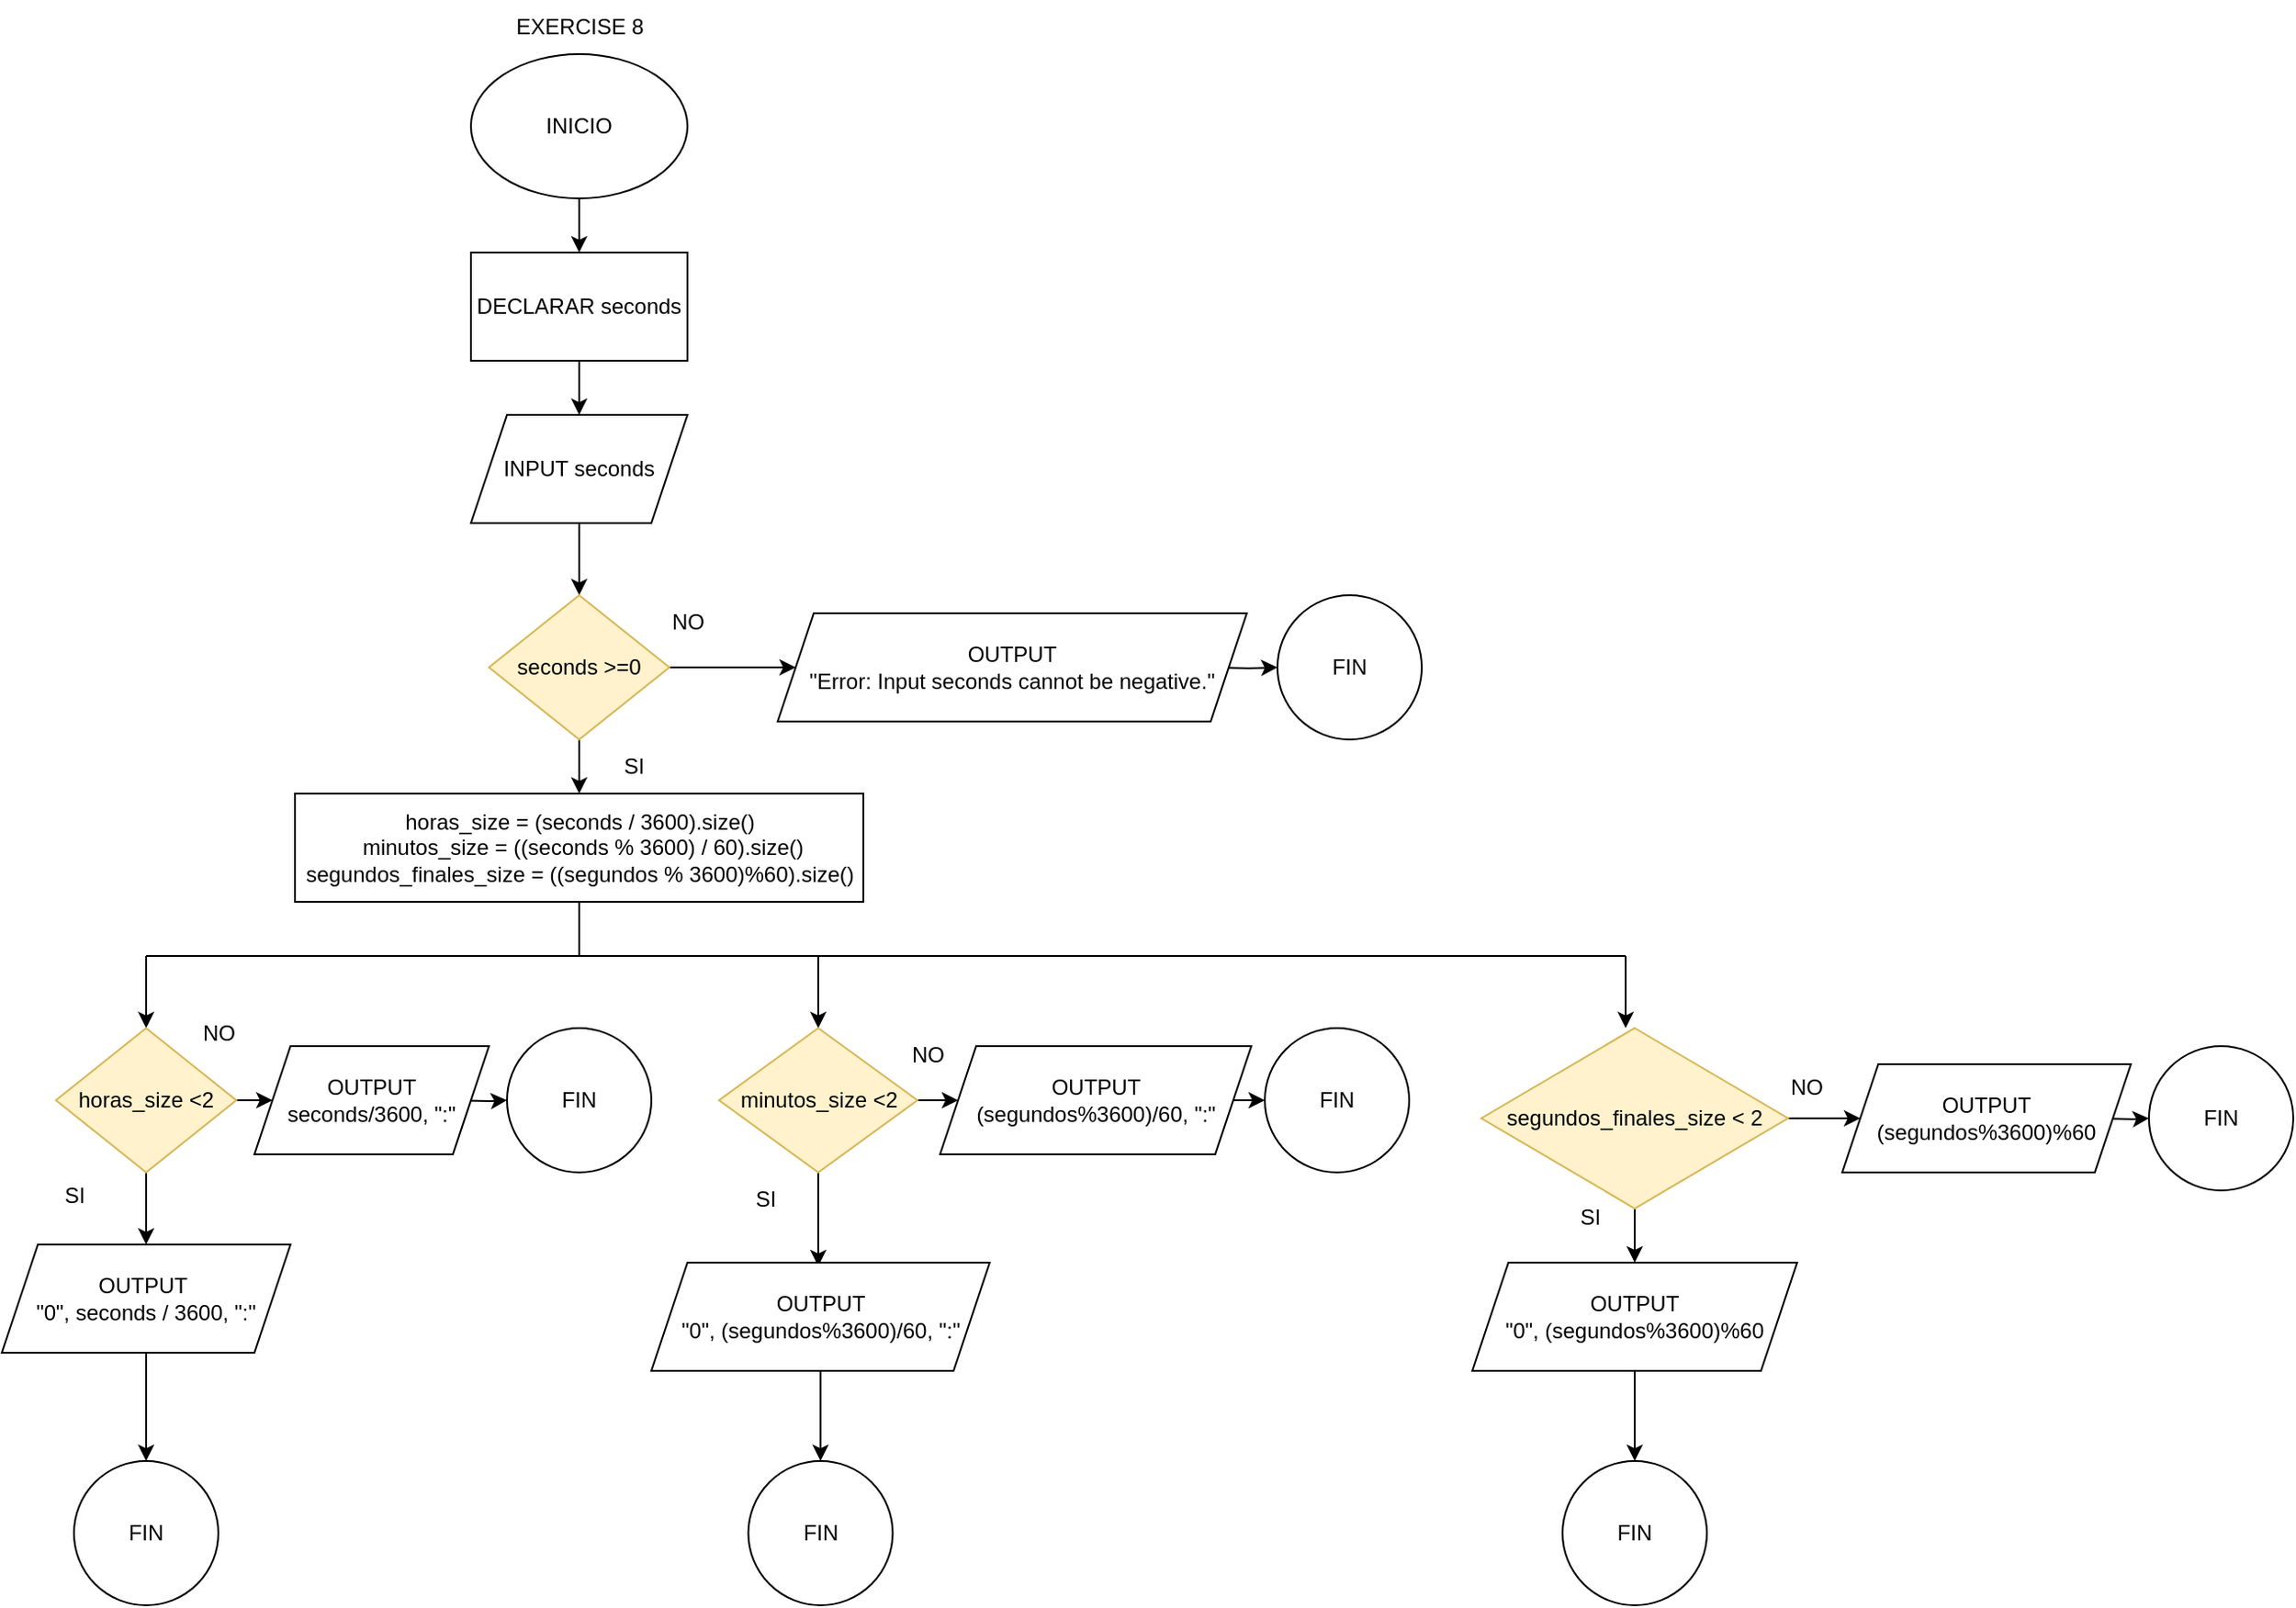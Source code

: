 <mxfile version="24.4.0" type="device">
  <diagram name="EXERCISE-1" id="7WXvErT6jwQCl5LBhXy7">
    <mxGraphModel dx="838" dy="455" grid="1" gridSize="10" guides="1" tooltips="1" connect="1" arrows="1" fold="1" page="1" pageScale="1" pageWidth="850" pageHeight="1100" math="0" shadow="0">
      <root>
        <mxCell id="0" />
        <mxCell id="1" parent="0" />
        <mxCell id="-hOMn0kYKFU-R9jvK8EN-38" value="EXERCISE 8" style="text;html=1;align=center;verticalAlign=middle;resizable=0;points=[];autosize=1;strokeColor=none;fillColor=none;" parent="1" vertex="1">
          <mxGeometry x="345" y="5" width="90" height="30" as="geometry" />
        </mxCell>
        <mxCell id="jAzLcmatW34AS9ptDqRP-270" value="" style="edgeStyle=orthogonalEdgeStyle;rounded=0;orthogonalLoop=1;jettySize=auto;html=1;" edge="1" parent="1" source="jAzLcmatW34AS9ptDqRP-271" target="jAzLcmatW34AS9ptDqRP-273">
          <mxGeometry relative="1" as="geometry" />
        </mxCell>
        <mxCell id="jAzLcmatW34AS9ptDqRP-271" value="INICIO" style="ellipse;whiteSpace=wrap;html=1;" vertex="1" parent="1">
          <mxGeometry x="330" y="35" width="120" height="80" as="geometry" />
        </mxCell>
        <mxCell id="jAzLcmatW34AS9ptDqRP-272" value="" style="edgeStyle=orthogonalEdgeStyle;rounded=0;orthogonalLoop=1;jettySize=auto;html=1;" edge="1" parent="1" source="jAzLcmatW34AS9ptDqRP-273" target="jAzLcmatW34AS9ptDqRP-275">
          <mxGeometry relative="1" as="geometry" />
        </mxCell>
        <mxCell id="jAzLcmatW34AS9ptDqRP-273" value="DECLARAR seconds" style="whiteSpace=wrap;html=1;" vertex="1" parent="1">
          <mxGeometry x="330" y="145" width="120" height="60" as="geometry" />
        </mxCell>
        <mxCell id="jAzLcmatW34AS9ptDqRP-274" value="" style="edgeStyle=orthogonalEdgeStyle;rounded=0;orthogonalLoop=1;jettySize=auto;html=1;" edge="1" parent="1" source="jAzLcmatW34AS9ptDqRP-275" target="jAzLcmatW34AS9ptDqRP-304">
          <mxGeometry relative="1" as="geometry" />
        </mxCell>
        <mxCell id="jAzLcmatW34AS9ptDqRP-275" value="INPUT seconds" style="shape=parallelogram;perimeter=parallelogramPerimeter;whiteSpace=wrap;html=1;fixedSize=1;" vertex="1" parent="1">
          <mxGeometry x="330" y="235" width="120" height="60" as="geometry" />
        </mxCell>
        <mxCell id="jAzLcmatW34AS9ptDqRP-276" value="horas_size = (seconds / 3600).size()&lt;div&gt;&amp;nbsp;minutos_size = ((seconds % 3600) / 60).size()&lt;/div&gt;&lt;div&gt;segundos_finales_size = ((segundos % 3600)%60).size()&lt;/div&gt;" style="whiteSpace=wrap;html=1;" vertex="1" parent="1">
          <mxGeometry x="232.5" y="445" width="315" height="60" as="geometry" />
        </mxCell>
        <mxCell id="jAzLcmatW34AS9ptDqRP-277" value="" style="endArrow=none;html=1;rounded=0;entryX=0.5;entryY=1;entryDx=0;entryDy=0;" edge="1" parent="1" target="jAzLcmatW34AS9ptDqRP-276">
          <mxGeometry width="50" height="50" relative="1" as="geometry">
            <mxPoint x="390" y="535" as="sourcePoint" />
            <mxPoint x="500" y="615" as="targetPoint" />
          </mxGeometry>
        </mxCell>
        <mxCell id="jAzLcmatW34AS9ptDqRP-278" value="" style="endArrow=none;html=1;rounded=0;" edge="1" parent="1">
          <mxGeometry width="50" height="50" relative="1" as="geometry">
            <mxPoint x="150" y="535" as="sourcePoint" />
            <mxPoint x="970" y="535" as="targetPoint" />
          </mxGeometry>
        </mxCell>
        <mxCell id="jAzLcmatW34AS9ptDqRP-279" value="" style="endArrow=classic;html=1;rounded=0;" edge="1" parent="1">
          <mxGeometry width="50" height="50" relative="1" as="geometry">
            <mxPoint x="150" y="535" as="sourcePoint" />
            <mxPoint x="150" y="575" as="targetPoint" />
          </mxGeometry>
        </mxCell>
        <mxCell id="jAzLcmatW34AS9ptDqRP-280" value="" style="endArrow=classic;html=1;rounded=0;" edge="1" parent="1">
          <mxGeometry width="50" height="50" relative="1" as="geometry">
            <mxPoint x="522.5" y="535" as="sourcePoint" />
            <mxPoint x="522.5" y="575" as="targetPoint" />
          </mxGeometry>
        </mxCell>
        <mxCell id="jAzLcmatW34AS9ptDqRP-281" value="" style="endArrow=classic;html=1;rounded=0;" edge="1" parent="1">
          <mxGeometry width="50" height="50" relative="1" as="geometry">
            <mxPoint x="970.0" y="535" as="sourcePoint" />
            <mxPoint x="970.0" y="575" as="targetPoint" />
          </mxGeometry>
        </mxCell>
        <mxCell id="jAzLcmatW34AS9ptDqRP-282" value="" style="edgeStyle=orthogonalEdgeStyle;rounded=0;orthogonalLoop=1;jettySize=auto;html=1;" edge="1" parent="1" source="jAzLcmatW34AS9ptDqRP-284">
          <mxGeometry relative="1" as="geometry">
            <mxPoint x="150" y="695" as="targetPoint" />
          </mxGeometry>
        </mxCell>
        <mxCell id="jAzLcmatW34AS9ptDqRP-283" value="" style="edgeStyle=orthogonalEdgeStyle;rounded=0;orthogonalLoop=1;jettySize=auto;html=1;" edge="1" parent="1" source="jAzLcmatW34AS9ptDqRP-284">
          <mxGeometry relative="1" as="geometry">
            <mxPoint x="220" y="615" as="targetPoint" />
          </mxGeometry>
        </mxCell>
        <mxCell id="jAzLcmatW34AS9ptDqRP-284" value="horas_size &amp;lt;2" style="rhombus;whiteSpace=wrap;html=1;fillColor=#fff2cc;strokeColor=#d6b656;" vertex="1" parent="1">
          <mxGeometry x="100" y="575" width="100" height="80" as="geometry" />
        </mxCell>
        <mxCell id="jAzLcmatW34AS9ptDqRP-285" value="" style="edgeStyle=orthogonalEdgeStyle;rounded=0;orthogonalLoop=1;jettySize=auto;html=1;" edge="1" parent="1" source="jAzLcmatW34AS9ptDqRP-287">
          <mxGeometry relative="1" as="geometry">
            <mxPoint x="522.5" y="707" as="targetPoint" />
          </mxGeometry>
        </mxCell>
        <mxCell id="jAzLcmatW34AS9ptDqRP-286" value="" style="edgeStyle=orthogonalEdgeStyle;rounded=0;orthogonalLoop=1;jettySize=auto;html=1;" edge="1" parent="1" source="jAzLcmatW34AS9ptDqRP-287">
          <mxGeometry relative="1" as="geometry">
            <mxPoint x="600" y="615" as="targetPoint" />
          </mxGeometry>
        </mxCell>
        <mxCell id="jAzLcmatW34AS9ptDqRP-287" value="minutos_size &amp;lt;2" style="rhombus;whiteSpace=wrap;html=1;fillColor=#fff2cc;strokeColor=#d6b656;" vertex="1" parent="1">
          <mxGeometry x="467.5" y="575" width="110" height="80" as="geometry" />
        </mxCell>
        <mxCell id="jAzLcmatW34AS9ptDqRP-288" value="" style="edgeStyle=orthogonalEdgeStyle;rounded=0;orthogonalLoop=1;jettySize=auto;html=1;" edge="1" parent="1" source="jAzLcmatW34AS9ptDqRP-290">
          <mxGeometry relative="1" as="geometry">
            <mxPoint x="975" y="705" as="targetPoint" />
          </mxGeometry>
        </mxCell>
        <mxCell id="jAzLcmatW34AS9ptDqRP-289" value="" style="edgeStyle=orthogonalEdgeStyle;rounded=0;orthogonalLoop=1;jettySize=auto;html=1;" edge="1" parent="1" source="jAzLcmatW34AS9ptDqRP-290">
          <mxGeometry relative="1" as="geometry">
            <mxPoint x="1100" y="625" as="targetPoint" />
          </mxGeometry>
        </mxCell>
        <mxCell id="jAzLcmatW34AS9ptDqRP-290" value="segundos_finales_size &amp;lt; 2" style="rhombus;whiteSpace=wrap;html=1;fillColor=#fff2cc;strokeColor=#d6b656;" vertex="1" parent="1">
          <mxGeometry x="890" y="575" width="170" height="100" as="geometry" />
        </mxCell>
        <mxCell id="jAzLcmatW34AS9ptDqRP-291" value="" style="edgeStyle=orthogonalEdgeStyle;rounded=0;orthogonalLoop=1;jettySize=auto;html=1;exitX=0.5;exitY=1;exitDx=0;exitDy=0;" edge="1" parent="1" source="jAzLcmatW34AS9ptDqRP-317" target="jAzLcmatW34AS9ptDqRP-310">
          <mxGeometry relative="1" as="geometry">
            <mxPoint x="150" y="775" as="sourcePoint" />
          </mxGeometry>
        </mxCell>
        <mxCell id="jAzLcmatW34AS9ptDqRP-292" value="SI" style="text;html=1;align=center;verticalAlign=middle;resizable=0;points=[];autosize=1;strokeColor=none;fillColor=none;" vertex="1" parent="1">
          <mxGeometry x="95" y="653" width="30" height="30" as="geometry" />
        </mxCell>
        <mxCell id="jAzLcmatW34AS9ptDqRP-293" value="" style="edgeStyle=orthogonalEdgeStyle;rounded=0;orthogonalLoop=1;jettySize=auto;html=1;" edge="1" parent="1" target="jAzLcmatW34AS9ptDqRP-313">
          <mxGeometry relative="1" as="geometry">
            <mxPoint x="320" y="615" as="sourcePoint" />
          </mxGeometry>
        </mxCell>
        <mxCell id="jAzLcmatW34AS9ptDqRP-294" value="NO" style="text;html=1;align=center;verticalAlign=middle;resizable=0;points=[];autosize=1;strokeColor=none;fillColor=none;" vertex="1" parent="1">
          <mxGeometry x="170" y="563" width="40" height="30" as="geometry" />
        </mxCell>
        <mxCell id="jAzLcmatW34AS9ptDqRP-295" value="" style="edgeStyle=orthogonalEdgeStyle;rounded=0;orthogonalLoop=1;jettySize=auto;html=1;exitX=0.5;exitY=1;exitDx=0;exitDy=0;" edge="1" parent="1" source="jAzLcmatW34AS9ptDqRP-320" target="jAzLcmatW34AS9ptDqRP-311">
          <mxGeometry relative="1" as="geometry">
            <mxPoint x="522.5" y="787" as="sourcePoint" />
          </mxGeometry>
        </mxCell>
        <mxCell id="jAzLcmatW34AS9ptDqRP-296" value="SI" style="text;html=1;align=center;verticalAlign=middle;resizable=0;points=[];autosize=1;strokeColor=none;fillColor=none;" vertex="1" parent="1">
          <mxGeometry x="477.5" y="655" width="30" height="30" as="geometry" />
        </mxCell>
        <mxCell id="jAzLcmatW34AS9ptDqRP-297" value="NO" style="text;html=1;align=center;verticalAlign=middle;resizable=0;points=[];autosize=1;strokeColor=none;fillColor=none;" vertex="1" parent="1">
          <mxGeometry x="562.5" y="575" width="40" height="30" as="geometry" />
        </mxCell>
        <mxCell id="jAzLcmatW34AS9ptDqRP-298" value="" style="edgeStyle=orthogonalEdgeStyle;rounded=0;orthogonalLoop=1;jettySize=auto;html=1;entryX=0;entryY=0.5;entryDx=0;entryDy=0;" edge="1" parent="1" target="jAzLcmatW34AS9ptDqRP-314">
          <mxGeometry relative="1" as="geometry">
            <mxPoint x="750" y="615" as="sourcePoint" />
          </mxGeometry>
        </mxCell>
        <mxCell id="jAzLcmatW34AS9ptDqRP-299" value="" style="edgeStyle=orthogonalEdgeStyle;rounded=0;orthogonalLoop=1;jettySize=auto;html=1;exitX=0.5;exitY=1;exitDx=0;exitDy=0;" edge="1" parent="1" source="jAzLcmatW34AS9ptDqRP-322" target="jAzLcmatW34AS9ptDqRP-312">
          <mxGeometry relative="1" as="geometry">
            <mxPoint x="975" y="785" as="sourcePoint" />
          </mxGeometry>
        </mxCell>
        <mxCell id="jAzLcmatW34AS9ptDqRP-300" value="SI" style="text;html=1;align=center;verticalAlign=middle;resizable=0;points=[];autosize=1;strokeColor=none;fillColor=none;" vertex="1" parent="1">
          <mxGeometry x="935" y="665" width="30" height="30" as="geometry" />
        </mxCell>
        <mxCell id="jAzLcmatW34AS9ptDqRP-301" value="" style="edgeStyle=orthogonalEdgeStyle;rounded=0;orthogonalLoop=1;jettySize=auto;html=1;" edge="1" parent="1" target="jAzLcmatW34AS9ptDqRP-315">
          <mxGeometry relative="1" as="geometry">
            <mxPoint x="1230" y="625" as="sourcePoint" />
          </mxGeometry>
        </mxCell>
        <mxCell id="jAzLcmatW34AS9ptDqRP-302" value="" style="edgeStyle=orthogonalEdgeStyle;rounded=0;orthogonalLoop=1;jettySize=auto;html=1;" edge="1" parent="1" source="jAzLcmatW34AS9ptDqRP-304" target="jAzLcmatW34AS9ptDqRP-276">
          <mxGeometry relative="1" as="geometry" />
        </mxCell>
        <mxCell id="jAzLcmatW34AS9ptDqRP-303" value="" style="edgeStyle=orthogonalEdgeStyle;rounded=0;orthogonalLoop=1;jettySize=auto;html=1;" edge="1" parent="1" source="jAzLcmatW34AS9ptDqRP-304">
          <mxGeometry relative="1" as="geometry">
            <mxPoint x="510" y="375" as="targetPoint" />
          </mxGeometry>
        </mxCell>
        <mxCell id="jAzLcmatW34AS9ptDqRP-304" value="seconds &amp;gt;=0" style="rhombus;whiteSpace=wrap;html=1;fillColor=#fff2cc;strokeColor=#d6b656;" vertex="1" parent="1">
          <mxGeometry x="340" y="335" width="100" height="80" as="geometry" />
        </mxCell>
        <mxCell id="jAzLcmatW34AS9ptDqRP-305" value="SI" style="text;html=1;align=center;verticalAlign=middle;resizable=0;points=[];autosize=1;strokeColor=none;fillColor=none;" vertex="1" parent="1">
          <mxGeometry x="405" y="415" width="30" height="30" as="geometry" />
        </mxCell>
        <mxCell id="jAzLcmatW34AS9ptDqRP-306" value="" style="edgeStyle=orthogonalEdgeStyle;rounded=0;orthogonalLoop=1;jettySize=auto;html=1;" edge="1" parent="1" target="jAzLcmatW34AS9ptDqRP-309">
          <mxGeometry relative="1" as="geometry">
            <mxPoint x="740" y="375" as="sourcePoint" />
          </mxGeometry>
        </mxCell>
        <mxCell id="jAzLcmatW34AS9ptDqRP-307" value="NO" style="text;html=1;align=center;verticalAlign=middle;resizable=0;points=[];autosize=1;strokeColor=none;fillColor=none;" vertex="1" parent="1">
          <mxGeometry x="430" y="335" width="40" height="30" as="geometry" />
        </mxCell>
        <mxCell id="jAzLcmatW34AS9ptDqRP-308" value="NO" style="text;html=1;align=center;verticalAlign=middle;resizable=0;points=[];autosize=1;strokeColor=none;fillColor=none;" vertex="1" parent="1">
          <mxGeometry x="1050" y="593" width="40" height="30" as="geometry" />
        </mxCell>
        <mxCell id="jAzLcmatW34AS9ptDqRP-309" value="FIN" style="ellipse;whiteSpace=wrap;html=1;" vertex="1" parent="1">
          <mxGeometry x="777" y="335" width="80" height="80" as="geometry" />
        </mxCell>
        <mxCell id="jAzLcmatW34AS9ptDqRP-310" value="FIN" style="ellipse;whiteSpace=wrap;html=1;" vertex="1" parent="1">
          <mxGeometry x="110" y="815" width="80" height="80" as="geometry" />
        </mxCell>
        <mxCell id="jAzLcmatW34AS9ptDqRP-311" value="FIN" style="ellipse;whiteSpace=wrap;html=1;" vertex="1" parent="1">
          <mxGeometry x="483.75" y="815" width="80" height="80" as="geometry" />
        </mxCell>
        <mxCell id="jAzLcmatW34AS9ptDqRP-312" value="FIN" style="ellipse;whiteSpace=wrap;html=1;" vertex="1" parent="1">
          <mxGeometry x="935" y="815" width="80" height="80" as="geometry" />
        </mxCell>
        <mxCell id="jAzLcmatW34AS9ptDqRP-313" value="FIN" style="ellipse;whiteSpace=wrap;html=1;" vertex="1" parent="1">
          <mxGeometry x="350" y="575" width="80" height="80" as="geometry" />
        </mxCell>
        <mxCell id="jAzLcmatW34AS9ptDqRP-314" value="FIN" style="ellipse;whiteSpace=wrap;html=1;" vertex="1" parent="1">
          <mxGeometry x="770" y="575" width="80" height="80" as="geometry" />
        </mxCell>
        <mxCell id="jAzLcmatW34AS9ptDqRP-315" value="FIN" style="ellipse;whiteSpace=wrap;html=1;" vertex="1" parent="1">
          <mxGeometry x="1260" y="585" width="80" height="80" as="geometry" />
        </mxCell>
        <mxCell id="jAzLcmatW34AS9ptDqRP-316" value="OUTPUT&lt;div&gt;&quot;Error: Input seconds cannot be negative.&quot;&lt;/div&gt;" style="shape=parallelogram;perimeter=parallelogramPerimeter;whiteSpace=wrap;html=1;fixedSize=1;" vertex="1" parent="1">
          <mxGeometry x="500" y="345" width="260" height="60" as="geometry" />
        </mxCell>
        <mxCell id="jAzLcmatW34AS9ptDqRP-317" value="OUTPUT&amp;nbsp;&lt;div&gt;&quot;0&quot;, seconds / 3600, &quot;:&quot;&lt;/div&gt;" style="shape=parallelogram;perimeter=parallelogramPerimeter;whiteSpace=wrap;html=1;fixedSize=1;" vertex="1" parent="1">
          <mxGeometry x="70" y="695" width="160" height="60" as="geometry" />
        </mxCell>
        <mxCell id="jAzLcmatW34AS9ptDqRP-318" value="OUTPUT&lt;div&gt;seconds/3600, &quot;:&quot;&lt;br&gt;&lt;/div&gt;" style="shape=parallelogram;perimeter=parallelogramPerimeter;whiteSpace=wrap;html=1;fixedSize=1;" vertex="1" parent="1">
          <mxGeometry x="210" y="585" width="130" height="60" as="geometry" />
        </mxCell>
        <mxCell id="jAzLcmatW34AS9ptDqRP-319" style="edgeStyle=orthogonalEdgeStyle;rounded=0;orthogonalLoop=1;jettySize=auto;html=1;exitX=0.5;exitY=1;exitDx=0;exitDy=0;" edge="1" parent="1" source="jAzLcmatW34AS9ptDqRP-318" target="jAzLcmatW34AS9ptDqRP-318">
          <mxGeometry relative="1" as="geometry" />
        </mxCell>
        <mxCell id="jAzLcmatW34AS9ptDqRP-320" value="OUTPUT&lt;div&gt;&quot;0&quot;, (segundos%3600)/60, &quot;:&quot;&lt;br&gt;&lt;/div&gt;" style="shape=parallelogram;perimeter=parallelogramPerimeter;whiteSpace=wrap;html=1;fixedSize=1;" vertex="1" parent="1">
          <mxGeometry x="430" y="705" width="187.5" height="60" as="geometry" />
        </mxCell>
        <mxCell id="jAzLcmatW34AS9ptDqRP-321" value="&lt;div&gt;OUTPUT&lt;/div&gt;(segundos%3600)/60, &quot;:&quot;" style="shape=parallelogram;perimeter=parallelogramPerimeter;whiteSpace=wrap;html=1;fixedSize=1;" vertex="1" parent="1">
          <mxGeometry x="590" y="585" width="172.5" height="60" as="geometry" />
        </mxCell>
        <mxCell id="jAzLcmatW34AS9ptDqRP-322" value="OUTPUT&lt;div&gt;&quot;0&quot;, (segundos%3600)%60&lt;br&gt;&lt;/div&gt;" style="shape=parallelogram;perimeter=parallelogramPerimeter;whiteSpace=wrap;html=1;fixedSize=1;" vertex="1" parent="1">
          <mxGeometry x="885" y="705" width="180" height="60" as="geometry" />
        </mxCell>
        <mxCell id="jAzLcmatW34AS9ptDqRP-323" value="OUTPUT&lt;div&gt;(segundos%3600)%60&lt;br&gt;&lt;/div&gt;" style="shape=parallelogram;perimeter=parallelogramPerimeter;whiteSpace=wrap;html=1;fixedSize=1;" vertex="1" parent="1">
          <mxGeometry x="1090" y="595" width="160" height="60" as="geometry" />
        </mxCell>
      </root>
    </mxGraphModel>
  </diagram>
</mxfile>
